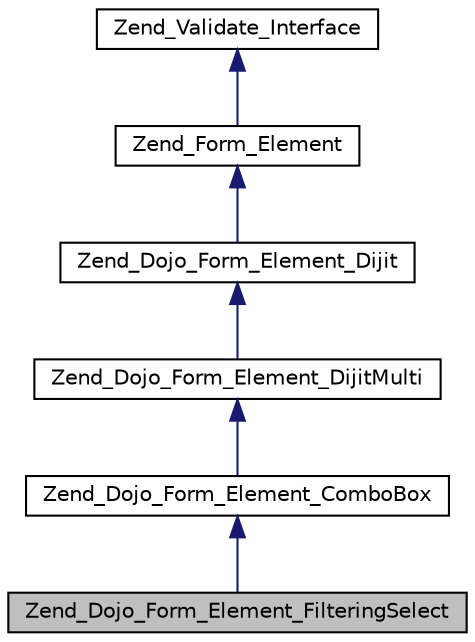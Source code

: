 digraph G
{
  edge [fontname="Helvetica",fontsize="10",labelfontname="Helvetica",labelfontsize="10"];
  node [fontname="Helvetica",fontsize="10",shape=record];
  Node1 [label="Zend_Dojo_Form_Element_FilteringSelect",height=0.2,width=0.4,color="black", fillcolor="grey75", style="filled" fontcolor="black"];
  Node2 -> Node1 [dir="back",color="midnightblue",fontsize="10",style="solid",fontname="Helvetica"];
  Node2 [label="Zend_Dojo_Form_Element_ComboBox",height=0.2,width=0.4,color="black", fillcolor="white", style="filled",URL="$class_zend___dojo___form___element___combo_box.html"];
  Node3 -> Node2 [dir="back",color="midnightblue",fontsize="10",style="solid",fontname="Helvetica"];
  Node3 [label="Zend_Dojo_Form_Element_DijitMulti",height=0.2,width=0.4,color="black", fillcolor="white", style="filled",URL="$class_zend___dojo___form___element___dijit_multi.html"];
  Node4 -> Node3 [dir="back",color="midnightblue",fontsize="10",style="solid",fontname="Helvetica"];
  Node4 [label="Zend_Dojo_Form_Element_Dijit",height=0.2,width=0.4,color="black", fillcolor="white", style="filled",URL="$class_zend___dojo___form___element___dijit.html"];
  Node5 -> Node4 [dir="back",color="midnightblue",fontsize="10",style="solid",fontname="Helvetica"];
  Node5 [label="Zend_Form_Element",height=0.2,width=0.4,color="black", fillcolor="white", style="filled",URL="$class_zend___form___element.html"];
  Node6 -> Node5 [dir="back",color="midnightblue",fontsize="10",style="solid",fontname="Helvetica"];
  Node6 [label="Zend_Validate_Interface",height=0.2,width=0.4,color="black", fillcolor="white", style="filled",URL="$interface_zend___validate___interface.html"];
}
